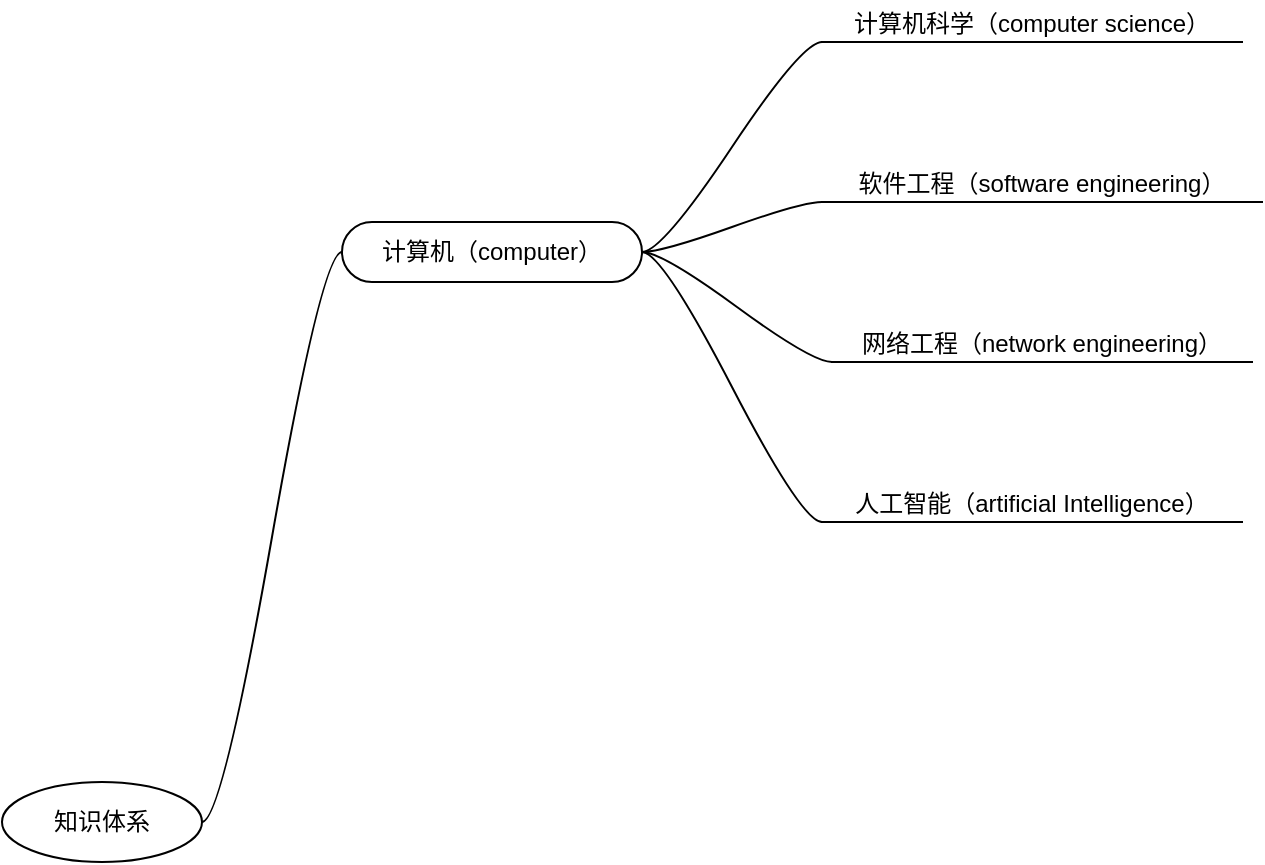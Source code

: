 <mxfile version="16.5.1" type="device"><diagram id="5JXFlOzXWZaNvK_NDrZX" name="第 1 页"><mxGraphModel dx="1422" dy="857" grid="1" gridSize="10" guides="1" tooltips="1" connect="1" arrows="0" fold="1" page="1" pageScale="1" pageWidth="827" pageHeight="1169" math="0" shadow="0"><root><mxCell id="0"/><mxCell id="1" parent="0"/><mxCell id="a8GUUAcuWwfFwwB4ohXP-1" value="知识体系" style="ellipse;whiteSpace=wrap;html=1;align=center;newEdgeStyle={&quot;edgeStyle&quot;:&quot;entityRelationEdgeStyle&quot;,&quot;startArrow&quot;:&quot;none&quot;,&quot;endArrow&quot;:&quot;none&quot;,&quot;segment&quot;:10,&quot;curved&quot;:1};treeFolding=1;treeMoving=1;" parent="1" vertex="1"><mxGeometry x="30" y="430" width="100" height="40" as="geometry"/></mxCell><mxCell id="W9gnzGmo3QVXDUf3gOpy-1" value="计算机（computer）" style="whiteSpace=wrap;html=1;rounded=1;arcSize=50;align=center;verticalAlign=middle;strokeWidth=1;autosize=1;spacing=4;treeFolding=1;treeMoving=1;newEdgeStyle={&quot;edgeStyle&quot;:&quot;entityRelationEdgeStyle&quot;,&quot;startArrow&quot;:&quot;none&quot;,&quot;endArrow&quot;:&quot;none&quot;,&quot;segment&quot;:10,&quot;curved&quot;:1};" parent="1" vertex="1"><mxGeometry x="200" y="150" width="150" height="30" as="geometry"/></mxCell><mxCell id="W9gnzGmo3QVXDUf3gOpy-2" value="" style="edgeStyle=entityRelationEdgeStyle;startArrow=none;endArrow=none;segment=10;curved=1;rounded=0;exitX=1;exitY=0.5;exitDx=0;exitDy=0;" parent="1" source="a8GUUAcuWwfFwwB4ohXP-1" target="W9gnzGmo3QVXDUf3gOpy-1" edge="1"><mxGeometry relative="1" as="geometry"><mxPoint x="170" y="60" as="sourcePoint"/></mxGeometry></mxCell><mxCell id="W9gnzGmo3QVXDUf3gOpy-7" value="计算机科学（computer science）" style="whiteSpace=wrap;html=1;shape=partialRectangle;top=0;left=0;bottom=1;right=0;points=[[0,1],[1,1]];fillColor=none;align=center;verticalAlign=bottom;routingCenterY=0.5;snapToPoint=1;recursiveResize=0;autosize=1;treeFolding=1;treeMoving=1;newEdgeStyle={&quot;edgeStyle&quot;:&quot;entityRelationEdgeStyle&quot;,&quot;startArrow&quot;:&quot;none&quot;,&quot;endArrow&quot;:&quot;none&quot;,&quot;segment&quot;:10,&quot;curved&quot;:1};" parent="1" vertex="1"><mxGeometry x="440" y="40" width="210" height="20" as="geometry"/></mxCell><mxCell id="W9gnzGmo3QVXDUf3gOpy-8" value="" style="edgeStyle=entityRelationEdgeStyle;startArrow=none;endArrow=none;segment=10;curved=1;rounded=0;exitX=1;exitY=0.5;exitDx=0;exitDy=0;" parent="1" source="W9gnzGmo3QVXDUf3gOpy-1" target="W9gnzGmo3QVXDUf3gOpy-7" edge="1"><mxGeometry relative="1" as="geometry"><mxPoint x="175" y="250" as="sourcePoint"/></mxGeometry></mxCell><mxCell id="LVLF4K9Jn_MdmsdZkTG_-1" value="软件工程（software engineering）" style="whiteSpace=wrap;html=1;shape=partialRectangle;top=0;left=0;bottom=1;right=0;points=[[0,1],[1,1]];fillColor=none;align=center;verticalAlign=bottom;routingCenterY=0.5;snapToPoint=1;recursiveResize=0;autosize=1;treeFolding=1;treeMoving=1;newEdgeStyle={&quot;edgeStyle&quot;:&quot;entityRelationEdgeStyle&quot;,&quot;startArrow&quot;:&quot;none&quot;,&quot;endArrow&quot;:&quot;none&quot;,&quot;segment&quot;:10,&quot;curved&quot;:1};" parent="1" vertex="1"><mxGeometry x="440" y="120" width="220" height="20" as="geometry"/></mxCell><mxCell id="LVLF4K9Jn_MdmsdZkTG_-2" value="" style="edgeStyle=entityRelationEdgeStyle;startArrow=none;endArrow=none;segment=10;curved=1;rounded=0;exitX=1;exitY=0.5;exitDx=0;exitDy=0;" parent="1" source="W9gnzGmo3QVXDUf3gOpy-1" target="LVLF4K9Jn_MdmsdZkTG_-1" edge="1"><mxGeometry relative="1" as="geometry"><mxPoint x="435" y="210" as="sourcePoint"/></mxGeometry></mxCell><mxCell id="LVLF4K9Jn_MdmsdZkTG_-3" value="网络工程（network engineering）" style="whiteSpace=wrap;html=1;shape=partialRectangle;top=0;left=0;bottom=1;right=0;points=[[0,1],[1,1]];fillColor=none;align=center;verticalAlign=bottom;routingCenterY=0.5;snapToPoint=1;recursiveResize=0;autosize=1;treeFolding=1;treeMoving=1;newEdgeStyle={&quot;edgeStyle&quot;:&quot;entityRelationEdgeStyle&quot;,&quot;startArrow&quot;:&quot;none&quot;,&quot;endArrow&quot;:&quot;none&quot;,&quot;segment&quot;:10,&quot;curved&quot;:1};" parent="1" vertex="1"><mxGeometry x="445" y="200" width="210" height="20" as="geometry"/></mxCell><mxCell id="LVLF4K9Jn_MdmsdZkTG_-4" value="" style="edgeStyle=entityRelationEdgeStyle;startArrow=none;endArrow=none;segment=10;curved=1;rounded=0;exitX=1;exitY=0.5;exitDx=0;exitDy=0;" parent="1" source="W9gnzGmo3QVXDUf3gOpy-1" target="LVLF4K9Jn_MdmsdZkTG_-3" edge="1"><mxGeometry relative="1" as="geometry"><mxPoint x="425" y="282" as="sourcePoint"/></mxGeometry></mxCell><mxCell id="KQSK6Smu8BfMr7BseS1p-3" value="人工智能（artificial Intelligence）" style="whiteSpace=wrap;html=1;shape=partialRectangle;top=0;left=0;bottom=1;right=0;points=[[0,1],[1,1]];fillColor=none;align=center;verticalAlign=bottom;routingCenterY=0.5;snapToPoint=1;recursiveResize=0;autosize=1;treeFolding=1;treeMoving=1;newEdgeStyle={&quot;edgeStyle&quot;:&quot;entityRelationEdgeStyle&quot;,&quot;startArrow&quot;:&quot;none&quot;,&quot;endArrow&quot;:&quot;none&quot;,&quot;segment&quot;:10,&quot;curved&quot;:1};" parent="1" vertex="1"><mxGeometry x="440" y="280" width="210" height="20" as="geometry"/></mxCell><mxCell id="KQSK6Smu8BfMr7BseS1p-4" value="" style="edgeStyle=entityRelationEdgeStyle;startArrow=none;endArrow=none;segment=10;curved=1;rounded=0;exitX=1;exitY=0.5;exitDx=0;exitDy=0;" parent="1" source="W9gnzGmo3QVXDUf3gOpy-1" target="KQSK6Smu8BfMr7BseS1p-3" edge="1"><mxGeometry relative="1" as="geometry"><mxPoint x="400" y="320" as="sourcePoint"/></mxGeometry></mxCell></root></mxGraphModel></diagram></mxfile>